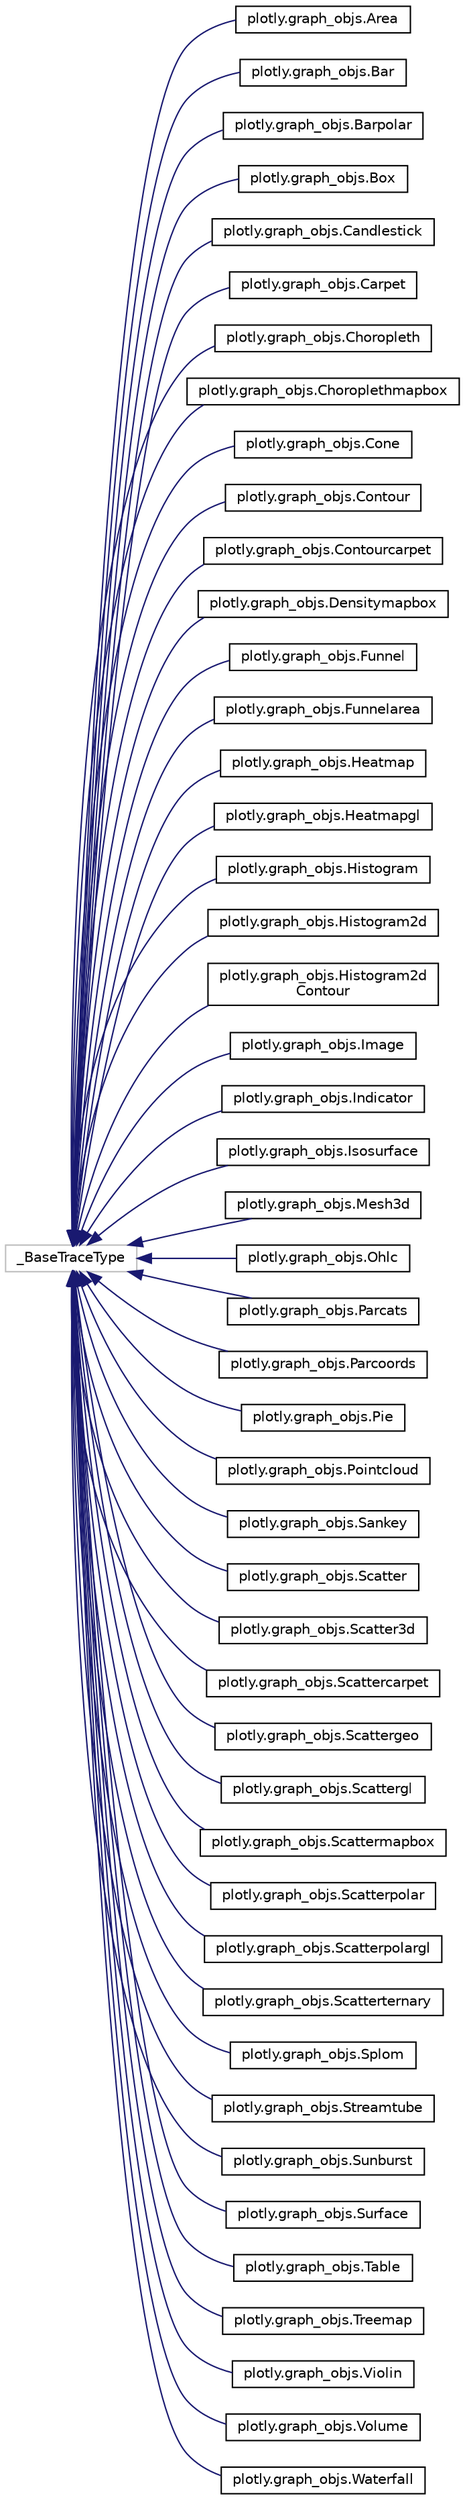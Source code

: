 digraph "Graphical Class Hierarchy"
{
 // LATEX_PDF_SIZE
  edge [fontname="Helvetica",fontsize="10",labelfontname="Helvetica",labelfontsize="10"];
  node [fontname="Helvetica",fontsize="10",shape=record];
  rankdir="LR";
  Node8164 [label="_BaseTraceType",height=0.2,width=0.4,color="grey75", fillcolor="white", style="filled",tooltip=" "];
  Node8164 -> Node0 [dir="back",color="midnightblue",fontsize="10",style="solid",fontname="Helvetica"];
  Node0 [label="plotly.graph_objs.Area",height=0.2,width=0.4,color="black", fillcolor="white", style="filled",URL="$classplotly_1_1graph__objs_1_1_area.html",tooltip=" "];
  Node8164 -> Node8166 [dir="back",color="midnightblue",fontsize="10",style="solid",fontname="Helvetica"];
  Node8166 [label="plotly.graph_objs.Bar",height=0.2,width=0.4,color="black", fillcolor="white", style="filled",URL="$classplotly_1_1graph__objs_1_1_bar.html",tooltip=" "];
  Node8164 -> Node8167 [dir="back",color="midnightblue",fontsize="10",style="solid",fontname="Helvetica"];
  Node8167 [label="plotly.graph_objs.Barpolar",height=0.2,width=0.4,color="black", fillcolor="white", style="filled",URL="$classplotly_1_1graph__objs_1_1_barpolar.html",tooltip=" "];
  Node8164 -> Node8168 [dir="back",color="midnightblue",fontsize="10",style="solid",fontname="Helvetica"];
  Node8168 [label="plotly.graph_objs.Box",height=0.2,width=0.4,color="black", fillcolor="white", style="filled",URL="$classplotly_1_1graph__objs_1_1_box.html",tooltip=" "];
  Node8164 -> Node8169 [dir="back",color="midnightblue",fontsize="10",style="solid",fontname="Helvetica"];
  Node8169 [label="plotly.graph_objs.Candlestick",height=0.2,width=0.4,color="black", fillcolor="white", style="filled",URL="$classplotly_1_1graph__objs_1_1_candlestick.html",tooltip=" "];
  Node8164 -> Node8170 [dir="back",color="midnightblue",fontsize="10",style="solid",fontname="Helvetica"];
  Node8170 [label="plotly.graph_objs.Carpet",height=0.2,width=0.4,color="black", fillcolor="white", style="filled",URL="$classplotly_1_1graph__objs_1_1_carpet.html",tooltip=" "];
  Node8164 -> Node8171 [dir="back",color="midnightblue",fontsize="10",style="solid",fontname="Helvetica"];
  Node8171 [label="plotly.graph_objs.Choropleth",height=0.2,width=0.4,color="black", fillcolor="white", style="filled",URL="$classplotly_1_1graph__objs_1_1_choropleth.html",tooltip=" "];
  Node8164 -> Node8172 [dir="back",color="midnightblue",fontsize="10",style="solid",fontname="Helvetica"];
  Node8172 [label="plotly.graph_objs.Choroplethmapbox",height=0.2,width=0.4,color="black", fillcolor="white", style="filled",URL="$classplotly_1_1graph__objs_1_1_choroplethmapbox.html",tooltip=" "];
  Node8164 -> Node8173 [dir="back",color="midnightblue",fontsize="10",style="solid",fontname="Helvetica"];
  Node8173 [label="plotly.graph_objs.Cone",height=0.2,width=0.4,color="black", fillcolor="white", style="filled",URL="$classplotly_1_1graph__objs_1_1_cone.html",tooltip=" "];
  Node8164 -> Node8174 [dir="back",color="midnightblue",fontsize="10",style="solid",fontname="Helvetica"];
  Node8174 [label="plotly.graph_objs.Contour",height=0.2,width=0.4,color="black", fillcolor="white", style="filled",URL="$classplotly_1_1graph__objs_1_1_contour.html",tooltip=" "];
  Node8164 -> Node8175 [dir="back",color="midnightblue",fontsize="10",style="solid",fontname="Helvetica"];
  Node8175 [label="plotly.graph_objs.Contourcarpet",height=0.2,width=0.4,color="black", fillcolor="white", style="filled",URL="$classplotly_1_1graph__objs_1_1_contourcarpet.html",tooltip=" "];
  Node8164 -> Node8176 [dir="back",color="midnightblue",fontsize="10",style="solid",fontname="Helvetica"];
  Node8176 [label="plotly.graph_objs.Densitymapbox",height=0.2,width=0.4,color="black", fillcolor="white", style="filled",URL="$classplotly_1_1graph__objs_1_1_densitymapbox.html",tooltip=" "];
  Node8164 -> Node8177 [dir="back",color="midnightblue",fontsize="10",style="solid",fontname="Helvetica"];
  Node8177 [label="plotly.graph_objs.Funnel",height=0.2,width=0.4,color="black", fillcolor="white", style="filled",URL="$classplotly_1_1graph__objs_1_1_funnel.html",tooltip=" "];
  Node8164 -> Node8178 [dir="back",color="midnightblue",fontsize="10",style="solid",fontname="Helvetica"];
  Node8178 [label="plotly.graph_objs.Funnelarea",height=0.2,width=0.4,color="black", fillcolor="white", style="filled",URL="$classplotly_1_1graph__objs_1_1_funnelarea.html",tooltip=" "];
  Node8164 -> Node8179 [dir="back",color="midnightblue",fontsize="10",style="solid",fontname="Helvetica"];
  Node8179 [label="plotly.graph_objs.Heatmap",height=0.2,width=0.4,color="black", fillcolor="white", style="filled",URL="$classplotly_1_1graph__objs_1_1_heatmap.html",tooltip=" "];
  Node8164 -> Node8180 [dir="back",color="midnightblue",fontsize="10",style="solid",fontname="Helvetica"];
  Node8180 [label="plotly.graph_objs.Heatmapgl",height=0.2,width=0.4,color="black", fillcolor="white", style="filled",URL="$classplotly_1_1graph__objs_1_1_heatmapgl.html",tooltip=" "];
  Node8164 -> Node8181 [dir="back",color="midnightblue",fontsize="10",style="solid",fontname="Helvetica"];
  Node8181 [label="plotly.graph_objs.Histogram",height=0.2,width=0.4,color="black", fillcolor="white", style="filled",URL="$classplotly_1_1graph__objs_1_1_histogram.html",tooltip=" "];
  Node8164 -> Node8182 [dir="back",color="midnightblue",fontsize="10",style="solid",fontname="Helvetica"];
  Node8182 [label="plotly.graph_objs.Histogram2d",height=0.2,width=0.4,color="black", fillcolor="white", style="filled",URL="$classplotly_1_1graph__objs_1_1_histogram2d.html",tooltip=" "];
  Node8164 -> Node8183 [dir="back",color="midnightblue",fontsize="10",style="solid",fontname="Helvetica"];
  Node8183 [label="plotly.graph_objs.Histogram2d\lContour",height=0.2,width=0.4,color="black", fillcolor="white", style="filled",URL="$classplotly_1_1graph__objs_1_1_histogram2d_contour.html",tooltip=" "];
  Node8164 -> Node8184 [dir="back",color="midnightblue",fontsize="10",style="solid",fontname="Helvetica"];
  Node8184 [label="plotly.graph_objs.Image",height=0.2,width=0.4,color="black", fillcolor="white", style="filled",URL="$classplotly_1_1graph__objs_1_1_image.html",tooltip=" "];
  Node8164 -> Node8185 [dir="back",color="midnightblue",fontsize="10",style="solid",fontname="Helvetica"];
  Node8185 [label="plotly.graph_objs.Indicator",height=0.2,width=0.4,color="black", fillcolor="white", style="filled",URL="$classplotly_1_1graph__objs_1_1_indicator.html",tooltip=" "];
  Node8164 -> Node8186 [dir="back",color="midnightblue",fontsize="10",style="solid",fontname="Helvetica"];
  Node8186 [label="plotly.graph_objs.Isosurface",height=0.2,width=0.4,color="black", fillcolor="white", style="filled",URL="$classplotly_1_1graph__objs_1_1_isosurface.html",tooltip=" "];
  Node8164 -> Node8187 [dir="back",color="midnightblue",fontsize="10",style="solid",fontname="Helvetica"];
  Node8187 [label="plotly.graph_objs.Mesh3d",height=0.2,width=0.4,color="black", fillcolor="white", style="filled",URL="$classplotly_1_1graph__objs_1_1_mesh3d.html",tooltip=" "];
  Node8164 -> Node8188 [dir="back",color="midnightblue",fontsize="10",style="solid",fontname="Helvetica"];
  Node8188 [label="plotly.graph_objs.Ohlc",height=0.2,width=0.4,color="black", fillcolor="white", style="filled",URL="$classplotly_1_1graph__objs_1_1_ohlc.html",tooltip=" "];
  Node8164 -> Node8189 [dir="back",color="midnightblue",fontsize="10",style="solid",fontname="Helvetica"];
  Node8189 [label="plotly.graph_objs.Parcats",height=0.2,width=0.4,color="black", fillcolor="white", style="filled",URL="$classplotly_1_1graph__objs_1_1_parcats.html",tooltip=" "];
  Node8164 -> Node8190 [dir="back",color="midnightblue",fontsize="10",style="solid",fontname="Helvetica"];
  Node8190 [label="plotly.graph_objs.Parcoords",height=0.2,width=0.4,color="black", fillcolor="white", style="filled",URL="$classplotly_1_1graph__objs_1_1_parcoords.html",tooltip=" "];
  Node8164 -> Node8191 [dir="back",color="midnightblue",fontsize="10",style="solid",fontname="Helvetica"];
  Node8191 [label="plotly.graph_objs.Pie",height=0.2,width=0.4,color="black", fillcolor="white", style="filled",URL="$classplotly_1_1graph__objs_1_1_pie.html",tooltip=" "];
  Node8164 -> Node8192 [dir="back",color="midnightblue",fontsize="10",style="solid",fontname="Helvetica"];
  Node8192 [label="plotly.graph_objs.Pointcloud",height=0.2,width=0.4,color="black", fillcolor="white", style="filled",URL="$classplotly_1_1graph__objs_1_1_pointcloud.html",tooltip=" "];
  Node8164 -> Node8193 [dir="back",color="midnightblue",fontsize="10",style="solid",fontname="Helvetica"];
  Node8193 [label="plotly.graph_objs.Sankey",height=0.2,width=0.4,color="black", fillcolor="white", style="filled",URL="$classplotly_1_1graph__objs_1_1_sankey.html",tooltip=" "];
  Node8164 -> Node8194 [dir="back",color="midnightblue",fontsize="10",style="solid",fontname="Helvetica"];
  Node8194 [label="plotly.graph_objs.Scatter",height=0.2,width=0.4,color="black", fillcolor="white", style="filled",URL="$classplotly_1_1graph__objs_1_1_scatter.html",tooltip=" "];
  Node8164 -> Node8195 [dir="back",color="midnightblue",fontsize="10",style="solid",fontname="Helvetica"];
  Node8195 [label="plotly.graph_objs.Scatter3d",height=0.2,width=0.4,color="black", fillcolor="white", style="filled",URL="$classplotly_1_1graph__objs_1_1_scatter3d.html",tooltip=" "];
  Node8164 -> Node8196 [dir="back",color="midnightblue",fontsize="10",style="solid",fontname="Helvetica"];
  Node8196 [label="plotly.graph_objs.Scattercarpet",height=0.2,width=0.4,color="black", fillcolor="white", style="filled",URL="$classplotly_1_1graph__objs_1_1_scattercarpet.html",tooltip=" "];
  Node8164 -> Node8197 [dir="back",color="midnightblue",fontsize="10",style="solid",fontname="Helvetica"];
  Node8197 [label="plotly.graph_objs.Scattergeo",height=0.2,width=0.4,color="black", fillcolor="white", style="filled",URL="$classplotly_1_1graph__objs_1_1_scattergeo.html",tooltip=" "];
  Node8164 -> Node8198 [dir="back",color="midnightblue",fontsize="10",style="solid",fontname="Helvetica"];
  Node8198 [label="plotly.graph_objs.Scattergl",height=0.2,width=0.4,color="black", fillcolor="white", style="filled",URL="$classplotly_1_1graph__objs_1_1_scattergl.html",tooltip=" "];
  Node8164 -> Node8199 [dir="back",color="midnightblue",fontsize="10",style="solid",fontname="Helvetica"];
  Node8199 [label="plotly.graph_objs.Scattermapbox",height=0.2,width=0.4,color="black", fillcolor="white", style="filled",URL="$classplotly_1_1graph__objs_1_1_scattermapbox.html",tooltip=" "];
  Node8164 -> Node8200 [dir="back",color="midnightblue",fontsize="10",style="solid",fontname="Helvetica"];
  Node8200 [label="plotly.graph_objs.Scatterpolar",height=0.2,width=0.4,color="black", fillcolor="white", style="filled",URL="$classplotly_1_1graph__objs_1_1_scatterpolar.html",tooltip=" "];
  Node8164 -> Node8201 [dir="back",color="midnightblue",fontsize="10",style="solid",fontname="Helvetica"];
  Node8201 [label="plotly.graph_objs.Scatterpolargl",height=0.2,width=0.4,color="black", fillcolor="white", style="filled",URL="$classplotly_1_1graph__objs_1_1_scatterpolargl.html",tooltip=" "];
  Node8164 -> Node8202 [dir="back",color="midnightblue",fontsize="10",style="solid",fontname="Helvetica"];
  Node8202 [label="plotly.graph_objs.Scatterternary",height=0.2,width=0.4,color="black", fillcolor="white", style="filled",URL="$classplotly_1_1graph__objs_1_1_scatterternary.html",tooltip=" "];
  Node8164 -> Node8203 [dir="back",color="midnightblue",fontsize="10",style="solid",fontname="Helvetica"];
  Node8203 [label="plotly.graph_objs.Splom",height=0.2,width=0.4,color="black", fillcolor="white", style="filled",URL="$classplotly_1_1graph__objs_1_1_splom.html",tooltip=" "];
  Node8164 -> Node8204 [dir="back",color="midnightblue",fontsize="10",style="solid",fontname="Helvetica"];
  Node8204 [label="plotly.graph_objs.Streamtube",height=0.2,width=0.4,color="black", fillcolor="white", style="filled",URL="$classplotly_1_1graph__objs_1_1_streamtube.html",tooltip=" "];
  Node8164 -> Node8205 [dir="back",color="midnightblue",fontsize="10",style="solid",fontname="Helvetica"];
  Node8205 [label="plotly.graph_objs.Sunburst",height=0.2,width=0.4,color="black", fillcolor="white", style="filled",URL="$classplotly_1_1graph__objs_1_1_sunburst.html",tooltip=" "];
  Node8164 -> Node8206 [dir="back",color="midnightblue",fontsize="10",style="solid",fontname="Helvetica"];
  Node8206 [label="plotly.graph_objs.Surface",height=0.2,width=0.4,color="black", fillcolor="white", style="filled",URL="$classplotly_1_1graph__objs_1_1_surface.html",tooltip=" "];
  Node8164 -> Node8207 [dir="back",color="midnightblue",fontsize="10",style="solid",fontname="Helvetica"];
  Node8207 [label="plotly.graph_objs.Table",height=0.2,width=0.4,color="black", fillcolor="white", style="filled",URL="$classplotly_1_1graph__objs_1_1_table.html",tooltip=" "];
  Node8164 -> Node8208 [dir="back",color="midnightblue",fontsize="10",style="solid",fontname="Helvetica"];
  Node8208 [label="plotly.graph_objs.Treemap",height=0.2,width=0.4,color="black", fillcolor="white", style="filled",URL="$classplotly_1_1graph__objs_1_1_treemap.html",tooltip=" "];
  Node8164 -> Node8209 [dir="back",color="midnightblue",fontsize="10",style="solid",fontname="Helvetica"];
  Node8209 [label="plotly.graph_objs.Violin",height=0.2,width=0.4,color="black", fillcolor="white", style="filled",URL="$classplotly_1_1graph__objs_1_1_violin.html",tooltip=" "];
  Node8164 -> Node8210 [dir="back",color="midnightblue",fontsize="10",style="solid",fontname="Helvetica"];
  Node8210 [label="plotly.graph_objs.Volume",height=0.2,width=0.4,color="black", fillcolor="white", style="filled",URL="$classplotly_1_1graph__objs_1_1_volume.html",tooltip=" "];
  Node8164 -> Node8211 [dir="back",color="midnightblue",fontsize="10",style="solid",fontname="Helvetica"];
  Node8211 [label="plotly.graph_objs.Waterfall",height=0.2,width=0.4,color="black", fillcolor="white", style="filled",URL="$classplotly_1_1graph__objs_1_1_waterfall.html",tooltip=" "];
}
